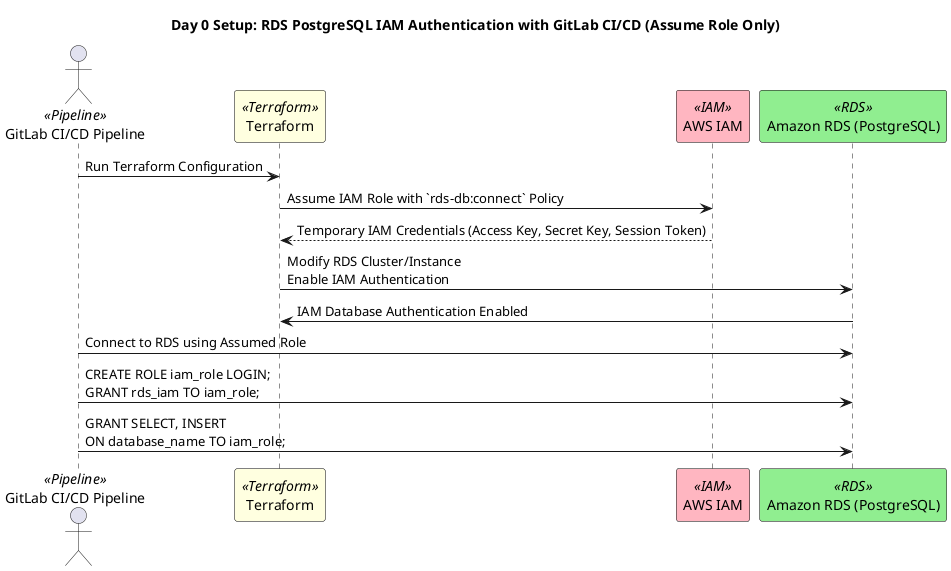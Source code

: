 @startuml
title Day 0 Setup: RDS PostgreSQL IAM Authentication with GitLab CI/CD (Assume Role Only)

skinparam participant {
    BackgroundColor<<Pipeline>> LightSkyBlue
    BackgroundColor<<Terraform>> LightYellow
    BackgroundColor<<IAM>> LightPink
    BackgroundColor<<RDS>> LightGreen
    BorderColor Black
    FontSize 14
    FontColor Black
}

actor "GitLab CI/CD Pipeline" as Pipeline <<Pipeline>>
participant "Terraform" as TF <<Terraform>>
participant "AWS IAM" as IAM <<IAM>>
participant "Amazon RDS (PostgreSQL)" as RDS <<RDS>>

Pipeline -> TF : Run Terraform Configuration
TF -> IAM : Assume IAM Role with `rds-db:connect` Policy
IAM --> TF : Temporary IAM Credentials (Access Key, Secret Key, Session Token)

TF -> RDS : Modify RDS Cluster/Instance\nEnable IAM Authentication
RDS -> TF : IAM Database Authentication Enabled

Pipeline -> RDS : Connect to RDS using Assumed Role
Pipeline -> RDS : CREATE ROLE iam_role LOGIN;\nGRANT rds_iam TO iam_role;
Pipeline -> RDS : GRANT SELECT, INSERT\nON database_name TO iam_role;

@enduml
